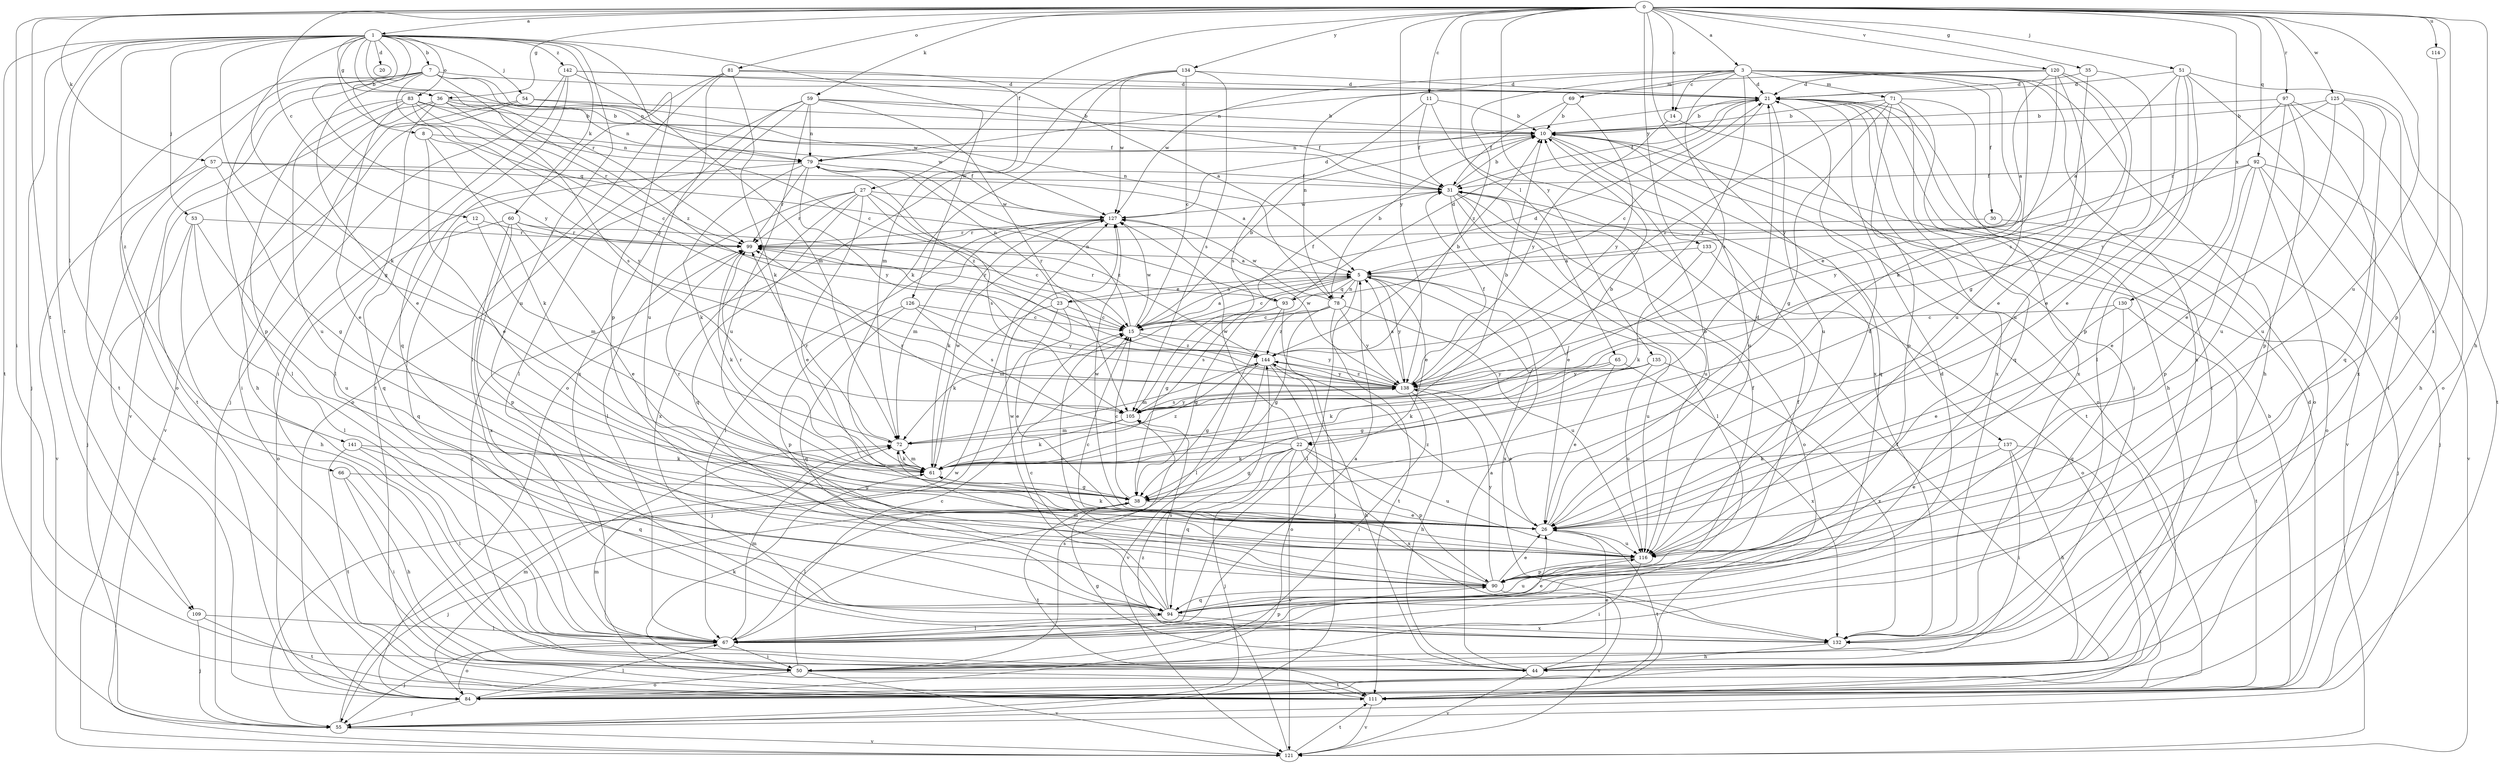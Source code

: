 strict digraph  {
0;
1;
3;
5;
7;
8;
10;
11;
12;
14;
15;
20;
21;
22;
23;
26;
27;
30;
31;
35;
36;
38;
44;
50;
51;
53;
54;
55;
57;
59;
60;
61;
65;
66;
67;
69;
71;
72;
78;
79;
81;
83;
84;
90;
92;
93;
94;
97;
99;
105;
109;
111;
114;
116;
120;
121;
125;
126;
127;
130;
132;
133;
134;
135;
137;
138;
141;
142;
144;
0 -> 1  [label=a];
0 -> 3  [label=a];
0 -> 11  [label=c];
0 -> 12  [label=c];
0 -> 14  [label=c];
0 -> 27  [label=f];
0 -> 35  [label=g];
0 -> 36  [label=g];
0 -> 44  [label=h];
0 -> 50  [label=i];
0 -> 51  [label=j];
0 -> 57  [label=k];
0 -> 59  [label=k];
0 -> 65  [label=l];
0 -> 81  [label=o];
0 -> 92  [label=q];
0 -> 97  [label=r];
0 -> 109  [label=t];
0 -> 114  [label=u];
0 -> 116  [label=u];
0 -> 120  [label=v];
0 -> 125  [label=w];
0 -> 130  [label=x];
0 -> 132  [label=x];
0 -> 133  [label=y];
0 -> 134  [label=y];
0 -> 135  [label=y];
0 -> 137  [label=y];
0 -> 138  [label=y];
1 -> 7  [label=b];
1 -> 8  [label=b];
1 -> 20  [label=d];
1 -> 36  [label=g];
1 -> 38  [label=g];
1 -> 53  [label=j];
1 -> 54  [label=j];
1 -> 55  [label=j];
1 -> 60  [label=k];
1 -> 61  [label=k];
1 -> 66  [label=l];
1 -> 78  [label=n];
1 -> 83  [label=o];
1 -> 90  [label=p];
1 -> 93  [label=q];
1 -> 99  [label=r];
1 -> 109  [label=t];
1 -> 111  [label=t];
1 -> 116  [label=u];
1 -> 126  [label=w];
1 -> 138  [label=y];
1 -> 141  [label=z];
1 -> 142  [label=z];
3 -> 14  [label=c];
3 -> 21  [label=d];
3 -> 22  [label=e];
3 -> 30  [label=f];
3 -> 44  [label=h];
3 -> 69  [label=m];
3 -> 71  [label=m];
3 -> 78  [label=n];
3 -> 105  [label=s];
3 -> 116  [label=u];
3 -> 127  [label=w];
3 -> 132  [label=x];
3 -> 138  [label=y];
3 -> 144  [label=z];
5 -> 15  [label=c];
5 -> 22  [label=e];
5 -> 23  [label=e];
5 -> 38  [label=g];
5 -> 67  [label=l];
5 -> 78  [label=n];
5 -> 93  [label=q];
5 -> 116  [label=u];
5 -> 132  [label=x];
5 -> 138  [label=y];
7 -> 21  [label=d];
7 -> 26  [label=e];
7 -> 79  [label=n];
7 -> 84  [label=o];
7 -> 90  [label=p];
7 -> 111  [label=t];
7 -> 121  [label=v];
7 -> 127  [label=w];
7 -> 138  [label=y];
7 -> 144  [label=z];
8 -> 26  [label=e];
8 -> 61  [label=k];
8 -> 79  [label=n];
8 -> 138  [label=y];
10 -> 79  [label=n];
10 -> 94  [label=q];
10 -> 111  [label=t];
10 -> 116  [label=u];
10 -> 121  [label=v];
11 -> 10  [label=b];
11 -> 31  [label=f];
11 -> 105  [label=s];
11 -> 132  [label=x];
12 -> 72  [label=m];
12 -> 94  [label=q];
12 -> 99  [label=r];
14 -> 84  [label=o];
14 -> 138  [label=y];
15 -> 5  [label=a];
15 -> 10  [label=b];
15 -> 21  [label=d];
15 -> 79  [label=n];
15 -> 127  [label=w];
15 -> 138  [label=y];
15 -> 144  [label=z];
21 -> 10  [label=b];
21 -> 15  [label=c];
21 -> 31  [label=f];
21 -> 44  [label=h];
21 -> 50  [label=i];
21 -> 84  [label=o];
21 -> 116  [label=u];
21 -> 132  [label=x];
22 -> 38  [label=g];
22 -> 55  [label=j];
22 -> 61  [label=k];
22 -> 90  [label=p];
22 -> 94  [label=q];
22 -> 99  [label=r];
22 -> 116  [label=u];
22 -> 121  [label=v];
22 -> 127  [label=w];
22 -> 132  [label=x];
23 -> 5  [label=a];
23 -> 15  [label=c];
23 -> 26  [label=e];
23 -> 55  [label=j];
23 -> 61  [label=k];
23 -> 79  [label=n];
23 -> 99  [label=r];
26 -> 10  [label=b];
26 -> 21  [label=d];
26 -> 61  [label=k];
26 -> 111  [label=t];
26 -> 116  [label=u];
26 -> 127  [label=w];
26 -> 144  [label=z];
27 -> 26  [label=e];
27 -> 67  [label=l];
27 -> 94  [label=q];
27 -> 99  [label=r];
27 -> 105  [label=s];
27 -> 127  [label=w];
27 -> 132  [label=x];
27 -> 144  [label=z];
30 -> 55  [label=j];
30 -> 99  [label=r];
31 -> 10  [label=b];
31 -> 26  [label=e];
31 -> 67  [label=l];
31 -> 84  [label=o];
31 -> 116  [label=u];
31 -> 127  [label=w];
35 -> 21  [label=d];
35 -> 26  [label=e];
35 -> 105  [label=s];
36 -> 10  [label=b];
36 -> 15  [label=c];
36 -> 44  [label=h];
36 -> 67  [label=l];
36 -> 79  [label=n];
36 -> 105  [label=s];
36 -> 111  [label=t];
38 -> 15  [label=c];
38 -> 26  [label=e];
38 -> 55  [label=j];
38 -> 67  [label=l];
38 -> 99  [label=r];
38 -> 111  [label=t];
44 -> 5  [label=a];
44 -> 26  [label=e];
44 -> 38  [label=g];
44 -> 99  [label=r];
44 -> 121  [label=v];
50 -> 15  [label=c];
50 -> 61  [label=k];
50 -> 84  [label=o];
50 -> 105  [label=s];
50 -> 111  [label=t];
50 -> 121  [label=v];
51 -> 5  [label=a];
51 -> 21  [label=d];
51 -> 26  [label=e];
51 -> 67  [label=l];
51 -> 84  [label=o];
51 -> 90  [label=p];
51 -> 111  [label=t];
53 -> 44  [label=h];
53 -> 67  [label=l];
53 -> 84  [label=o];
53 -> 99  [label=r];
53 -> 116  [label=u];
54 -> 10  [label=b];
54 -> 31  [label=f];
54 -> 50  [label=i];
54 -> 121  [label=v];
55 -> 121  [label=v];
55 -> 127  [label=w];
57 -> 5  [label=a];
57 -> 31  [label=f];
57 -> 38  [label=g];
57 -> 55  [label=j];
57 -> 121  [label=v];
59 -> 10  [label=b];
59 -> 31  [label=f];
59 -> 67  [label=l];
59 -> 79  [label=n];
59 -> 84  [label=o];
59 -> 105  [label=r];
59 -> 116  [label=u];
59 -> 132  [label=x];
60 -> 15  [label=c];
60 -> 26  [label=e];
60 -> 84  [label=o];
60 -> 90  [label=p];
60 -> 99  [label=r];
60 -> 132  [label=x];
61 -> 38  [label=g];
61 -> 72  [label=m];
61 -> 99  [label=r];
61 -> 127  [label=w];
61 -> 144  [label=z];
65 -> 26  [label=e];
65 -> 61  [label=k];
65 -> 132  [label=x];
65 -> 138  [label=y];
66 -> 38  [label=g];
66 -> 44  [label=h];
66 -> 50  [label=i];
67 -> 5  [label=a];
67 -> 21  [label=d];
67 -> 26  [label=e];
67 -> 50  [label=i];
67 -> 55  [label=j];
67 -> 72  [label=m];
67 -> 84  [label=o];
67 -> 90  [label=p];
69 -> 10  [label=b];
69 -> 31  [label=f];
69 -> 138  [label=y];
71 -> 10  [label=b];
71 -> 38  [label=g];
71 -> 50  [label=i];
71 -> 90  [label=p];
71 -> 94  [label=q];
71 -> 132  [label=x];
71 -> 144  [label=z];
72 -> 10  [label=b];
72 -> 61  [label=k];
72 -> 99  [label=r];
78 -> 10  [label=b];
78 -> 15  [label=c];
78 -> 38  [label=g];
78 -> 72  [label=m];
78 -> 111  [label=t];
78 -> 116  [label=u];
78 -> 127  [label=w];
78 -> 138  [label=y];
78 -> 144  [label=z];
79 -> 31  [label=f];
79 -> 61  [label=k];
79 -> 94  [label=q];
79 -> 99  [label=r];
79 -> 138  [label=y];
79 -> 144  [label=z];
81 -> 21  [label=d];
81 -> 61  [label=k];
81 -> 67  [label=l];
81 -> 72  [label=m];
81 -> 111  [label=t];
81 -> 116  [label=u];
83 -> 10  [label=b];
83 -> 15  [label=c];
83 -> 26  [label=e];
83 -> 67  [label=l];
83 -> 99  [label=r];
83 -> 116  [label=u];
83 -> 127  [label=w];
84 -> 31  [label=f];
84 -> 55  [label=j];
84 -> 67  [label=l];
84 -> 72  [label=m];
90 -> 15  [label=c];
90 -> 26  [label=e];
90 -> 31  [label=f];
90 -> 72  [label=m];
90 -> 94  [label=q];
90 -> 121  [label=v];
90 -> 138  [label=y];
92 -> 26  [label=e];
92 -> 31  [label=f];
92 -> 55  [label=j];
92 -> 84  [label=o];
92 -> 90  [label=p];
92 -> 121  [label=v];
92 -> 138  [label=y];
93 -> 21  [label=d];
93 -> 31  [label=f];
93 -> 38  [label=g];
93 -> 55  [label=j];
93 -> 67  [label=l];
93 -> 99  [label=r];
93 -> 105  [label=s];
94 -> 15  [label=c];
94 -> 31  [label=f];
94 -> 67  [label=l];
94 -> 105  [label=s];
94 -> 116  [label=u];
94 -> 127  [label=w];
94 -> 132  [label=x];
97 -> 10  [label=b];
97 -> 90  [label=p];
97 -> 111  [label=t];
97 -> 116  [label=u];
97 -> 132  [label=x];
97 -> 138  [label=y];
99 -> 5  [label=a];
99 -> 61  [label=k];
105 -> 10  [label=b];
105 -> 61  [label=k];
105 -> 72  [label=m];
105 -> 138  [label=y];
109 -> 55  [label=j];
109 -> 67  [label=l];
109 -> 111  [label=t];
111 -> 10  [label=b];
111 -> 21  [label=d];
111 -> 72  [label=m];
111 -> 121  [label=v];
114 -> 90  [label=p];
116 -> 15  [label=c];
116 -> 21  [label=d];
116 -> 50  [label=i];
116 -> 90  [label=p];
120 -> 5  [label=a];
120 -> 21  [label=d];
120 -> 26  [label=e];
120 -> 38  [label=g];
120 -> 61  [label=k];
120 -> 79  [label=n];
120 -> 116  [label=u];
121 -> 111  [label=t];
121 -> 144  [label=z];
125 -> 10  [label=b];
125 -> 26  [label=e];
125 -> 44  [label=h];
125 -> 94  [label=q];
125 -> 99  [label=r];
125 -> 116  [label=u];
126 -> 15  [label=c];
126 -> 90  [label=p];
126 -> 94  [label=q];
126 -> 105  [label=s];
126 -> 138  [label=y];
127 -> 21  [label=d];
127 -> 61  [label=k];
127 -> 67  [label=l];
127 -> 72  [label=m];
127 -> 99  [label=r];
130 -> 15  [label=c];
130 -> 26  [label=e];
130 -> 94  [label=q];
130 -> 111  [label=t];
132 -> 44  [label=h];
133 -> 5  [label=a];
133 -> 61  [label=k];
133 -> 84  [label=o];
134 -> 15  [label=c];
134 -> 21  [label=d];
134 -> 61  [label=k];
134 -> 84  [label=o];
134 -> 105  [label=s];
134 -> 127  [label=w];
135 -> 38  [label=g];
135 -> 61  [label=k];
135 -> 116  [label=u];
135 -> 132  [label=x];
135 -> 138  [label=y];
137 -> 26  [label=e];
137 -> 44  [label=h];
137 -> 50  [label=i];
137 -> 61  [label=k];
137 -> 111  [label=t];
138 -> 5  [label=a];
138 -> 26  [label=e];
138 -> 31  [label=f];
138 -> 44  [label=h];
138 -> 50  [label=i];
138 -> 105  [label=s];
138 -> 127  [label=w];
138 -> 144  [label=z];
141 -> 61  [label=k];
141 -> 67  [label=l];
141 -> 94  [label=q];
141 -> 111  [label=t];
142 -> 5  [label=a];
142 -> 21  [label=d];
142 -> 50  [label=i];
142 -> 55  [label=j];
142 -> 72  [label=m];
142 -> 94  [label=q];
144 -> 10  [label=b];
144 -> 38  [label=g];
144 -> 44  [label=h];
144 -> 72  [label=m];
144 -> 84  [label=o];
144 -> 121  [label=v];
144 -> 138  [label=y];
}
